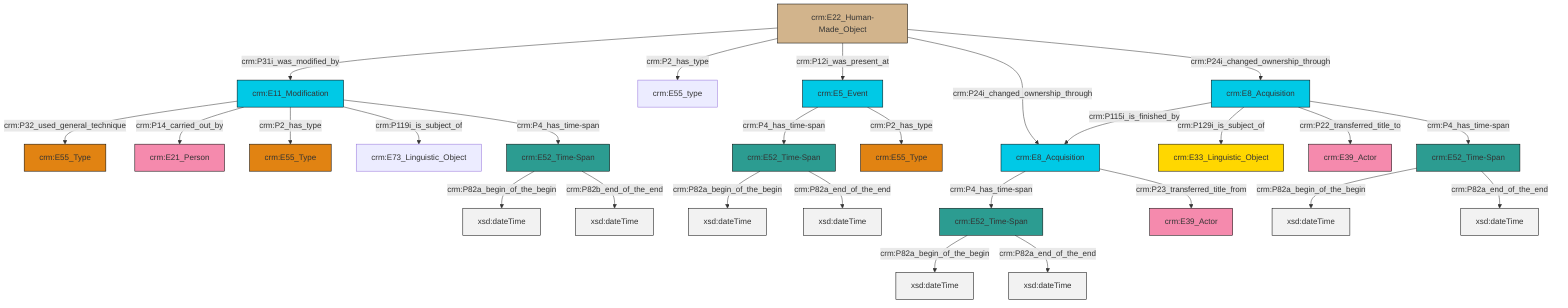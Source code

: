 graph TD
classDef Literal fill:#f2f2f2,stroke:#000000;
classDef CRM_Entity fill:#FFFFFF,stroke:#000000;
classDef Temporal_Entity fill:#00C9E6, stroke:#000000;
classDef Type fill:#E18312, stroke:#000000;
classDef Time-Span fill:#2C9C91, stroke:#000000;
classDef Appellation fill:#FFEB7F, stroke:#000000;
classDef Place fill:#008836, stroke:#000000;
classDef Persistent_Item fill:#B266B2, stroke:#000000;
classDef Conceptual_Object fill:#FFD700, stroke:#000000;
classDef Physical_Thing fill:#D2B48C, stroke:#000000;
classDef Actor fill:#f58aad, stroke:#000000;
classDef PC_Classes fill:#4ce600, stroke:#000000;
classDef Multi fill:#cccccc,stroke:#000000;

0["crm:E8_Acquisition"]:::Temporal_Entity -->|crm:P4_has_time-span| 1["crm:E52_Time-Span"]:::Time-Span
10["crm:E8_Acquisition"]:::Temporal_Entity -->|crm:P115i_is_finished_by| 0["crm:E8_Acquisition"]:::Temporal_Entity
1["crm:E52_Time-Span"]:::Time-Span -->|crm:P82a_begin_of_the_begin| 11[xsd:dateTime]:::Literal
2["crm:E22_Human-Made_Object"]:::Physical_Thing -->|crm:P31i_was_modified_by| 12["crm:E11_Modification"]:::Temporal_Entity
12["crm:E11_Modification"]:::Temporal_Entity -->|crm:P32_used_general_technique| 8["crm:E55_Type"]:::Type
15["crm:E52_Time-Span"]:::Time-Span -->|crm:P82a_begin_of_the_begin| 16[xsd:dateTime]:::Literal
12["crm:E11_Modification"]:::Temporal_Entity -->|crm:P14_carried_out_by| 17["crm:E21_Person"]:::Actor
12["crm:E11_Modification"]:::Temporal_Entity -->|crm:P2_has_type| 18["crm:E55_Type"]:::Type
2["crm:E22_Human-Made_Object"]:::Physical_Thing -->|crm:P2_has_type| 4["crm:E55_type"]:::Default
2["crm:E22_Human-Made_Object"]:::Physical_Thing -->|crm:P12i_was_present_at| 20["crm:E5_Event"]:::Temporal_Entity
10["crm:E8_Acquisition"]:::Temporal_Entity -->|crm:P129i_is_subject_of| 21["crm:E33_Linguistic_Object"]:::Conceptual_Object
13["crm:E52_Time-Span"]:::Time-Span -->|crm:P82a_begin_of_the_begin| 23[xsd:dateTime]:::Literal
20["crm:E5_Event"]:::Temporal_Entity -->|crm:P4_has_time-span| 13["crm:E52_Time-Span"]:::Time-Span
12["crm:E11_Modification"]:::Temporal_Entity -->|crm:P119i_is_subject_of| 6["crm:E73_Linguistic_Object"]:::Default
15["crm:E52_Time-Span"]:::Time-Span -->|crm:P82a_end_of_the_end| 24[xsd:dateTime]:::Literal
2["crm:E22_Human-Made_Object"]:::Physical_Thing -->|crm:P24i_changed_ownership_through| 0["crm:E8_Acquisition"]:::Temporal_Entity
10["crm:E8_Acquisition"]:::Temporal_Entity -->|crm:P22_transferred_title_to| 25["crm:E39_Actor"]:::Actor
10["crm:E8_Acquisition"]:::Temporal_Entity -->|crm:P4_has_time-span| 15["crm:E52_Time-Span"]:::Time-Span
13["crm:E52_Time-Span"]:::Time-Span -->|crm:P82a_end_of_the_end| 30[xsd:dateTime]:::Literal
1["crm:E52_Time-Span"]:::Time-Span -->|crm:P82a_end_of_the_end| 31[xsd:dateTime]:::Literal
26["crm:E52_Time-Span"]:::Time-Span -->|crm:P82a_begin_of_the_begin| 33[xsd:dateTime]:::Literal
26["crm:E52_Time-Span"]:::Time-Span -->|crm:P82b_end_of_the_end| 35[xsd:dateTime]:::Literal
12["crm:E11_Modification"]:::Temporal_Entity -->|crm:P4_has_time-span| 26["crm:E52_Time-Span"]:::Time-Span
0["crm:E8_Acquisition"]:::Temporal_Entity -->|crm:P23_transferred_title_from| 28["crm:E39_Actor"]:::Actor
2["crm:E22_Human-Made_Object"]:::Physical_Thing -->|crm:P24i_changed_ownership_through| 10["crm:E8_Acquisition"]:::Temporal_Entity
20["crm:E5_Event"]:::Temporal_Entity -->|crm:P2_has_type| 38["crm:E55_Type"]:::Type